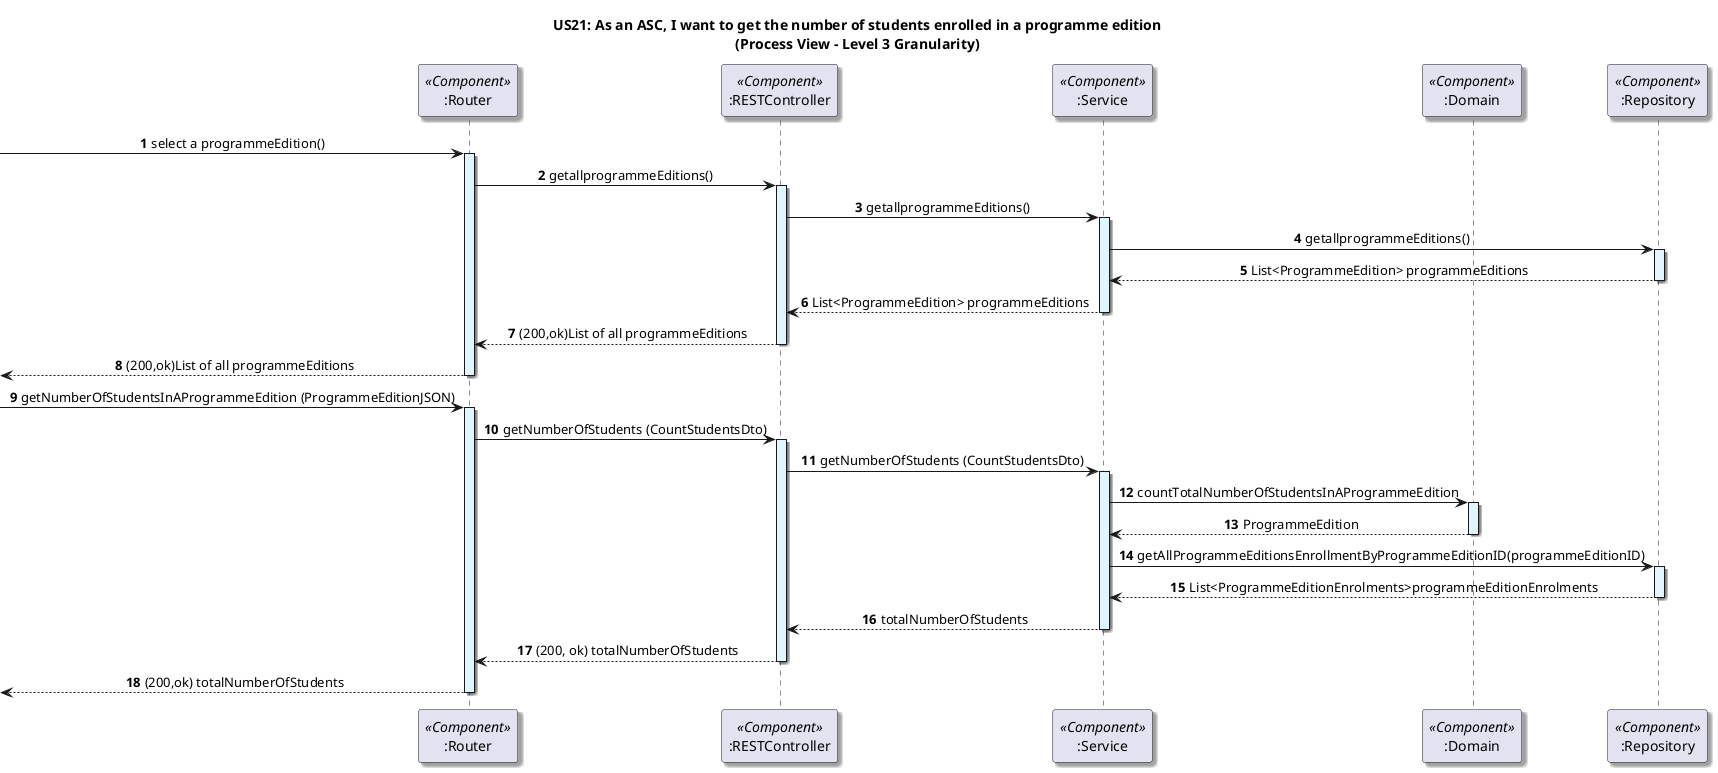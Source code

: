 @startuml

title US21: As an ASC, I want to get the number of students enrolled in a programme edition\n(Process View - Level 3 Granularity)

skinparam defaultTextAlignment center
skinparam shadowing true

autonumber

participant ":Router" as router <<Component>>
participant ":RESTController" as controller <<Component>>
participant ":Service" as service <<Component>>
participant ":Domain" as domain <<Component>>
participant ":Repository" as repository <<Component>>
-> router: select a programmeEdition()
activate router #E1F5FE
router -> controller :getallprogrammeEditions()
activate controller#E1F5FE
controller -> service : getallprogrammeEditions()
activate service#E1F5FE
service -> repository:getallprogrammeEditions()
activate repository#E1F5FE
repository --> service:List<ProgrammeEdition> programmeEditions
deactivate repository#E1F5FE
service --> controller : List<ProgrammeEdition> programmeEditions
deactivate service
controller --> router:(200,ok)List of all programmeEditions
deactivate controller#E1F5FE
<-- router:(200,ok)List of all programmeEditions
deactivate router #E1F5FE
-> router: getNumberOfStudentsInAProgrammeEdition (ProgrammeEditionJSON)
activate router #E1F5FE

router -> controller: getNumberOfStudents (CountStudentsDto)
activate controller #E1F5FE

controller -> service: getNumberOfStudents (CountStudentsDto)
activate service #E1F5FE

service -> domain: countTotalNumberOfStudentsInAProgrammeEdition
activate domain #E1F5FE

domain --> service: ProgrammeEdition
deactivate domain

service -> repository: getAllProgrammeEditionsEnrollmentByProgrammeEditionID(programmeEditionID)
activate repository #E1F5FE

repository --> service: List<ProgrammeEditionEnrolments>programmeEditionEnrolments
deactivate repository

service --> controller: totalNumberOfStudents
deactivate service

controller --> router: (200, ok) totalNumberOfStudents
deactivate controller

<-- router: (200,ok) totalNumberOfStudents
deactivate router

@enduml